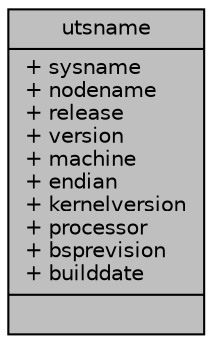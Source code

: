 digraph "utsname"
{
 // INTERACTIVE_SVG=YES
 // LATEX_PDF_SIZE
  edge [fontname="Helvetica",fontsize="10",labelfontname="Helvetica",labelfontsize="10"];
  node [fontname="Helvetica",fontsize="10",shape=record];
  Node1 [label="{utsname\n|+ sysname\l+ nodename\l+ release\l+ version\l+ machine\l+ endian\l+ kernelversion\l+ processor\l+ bsprevision\l+ builddate\l|}",height=0.2,width=0.4,color="black", fillcolor="grey75", style="filled", fontcolor="black",tooltip=" "];
}
